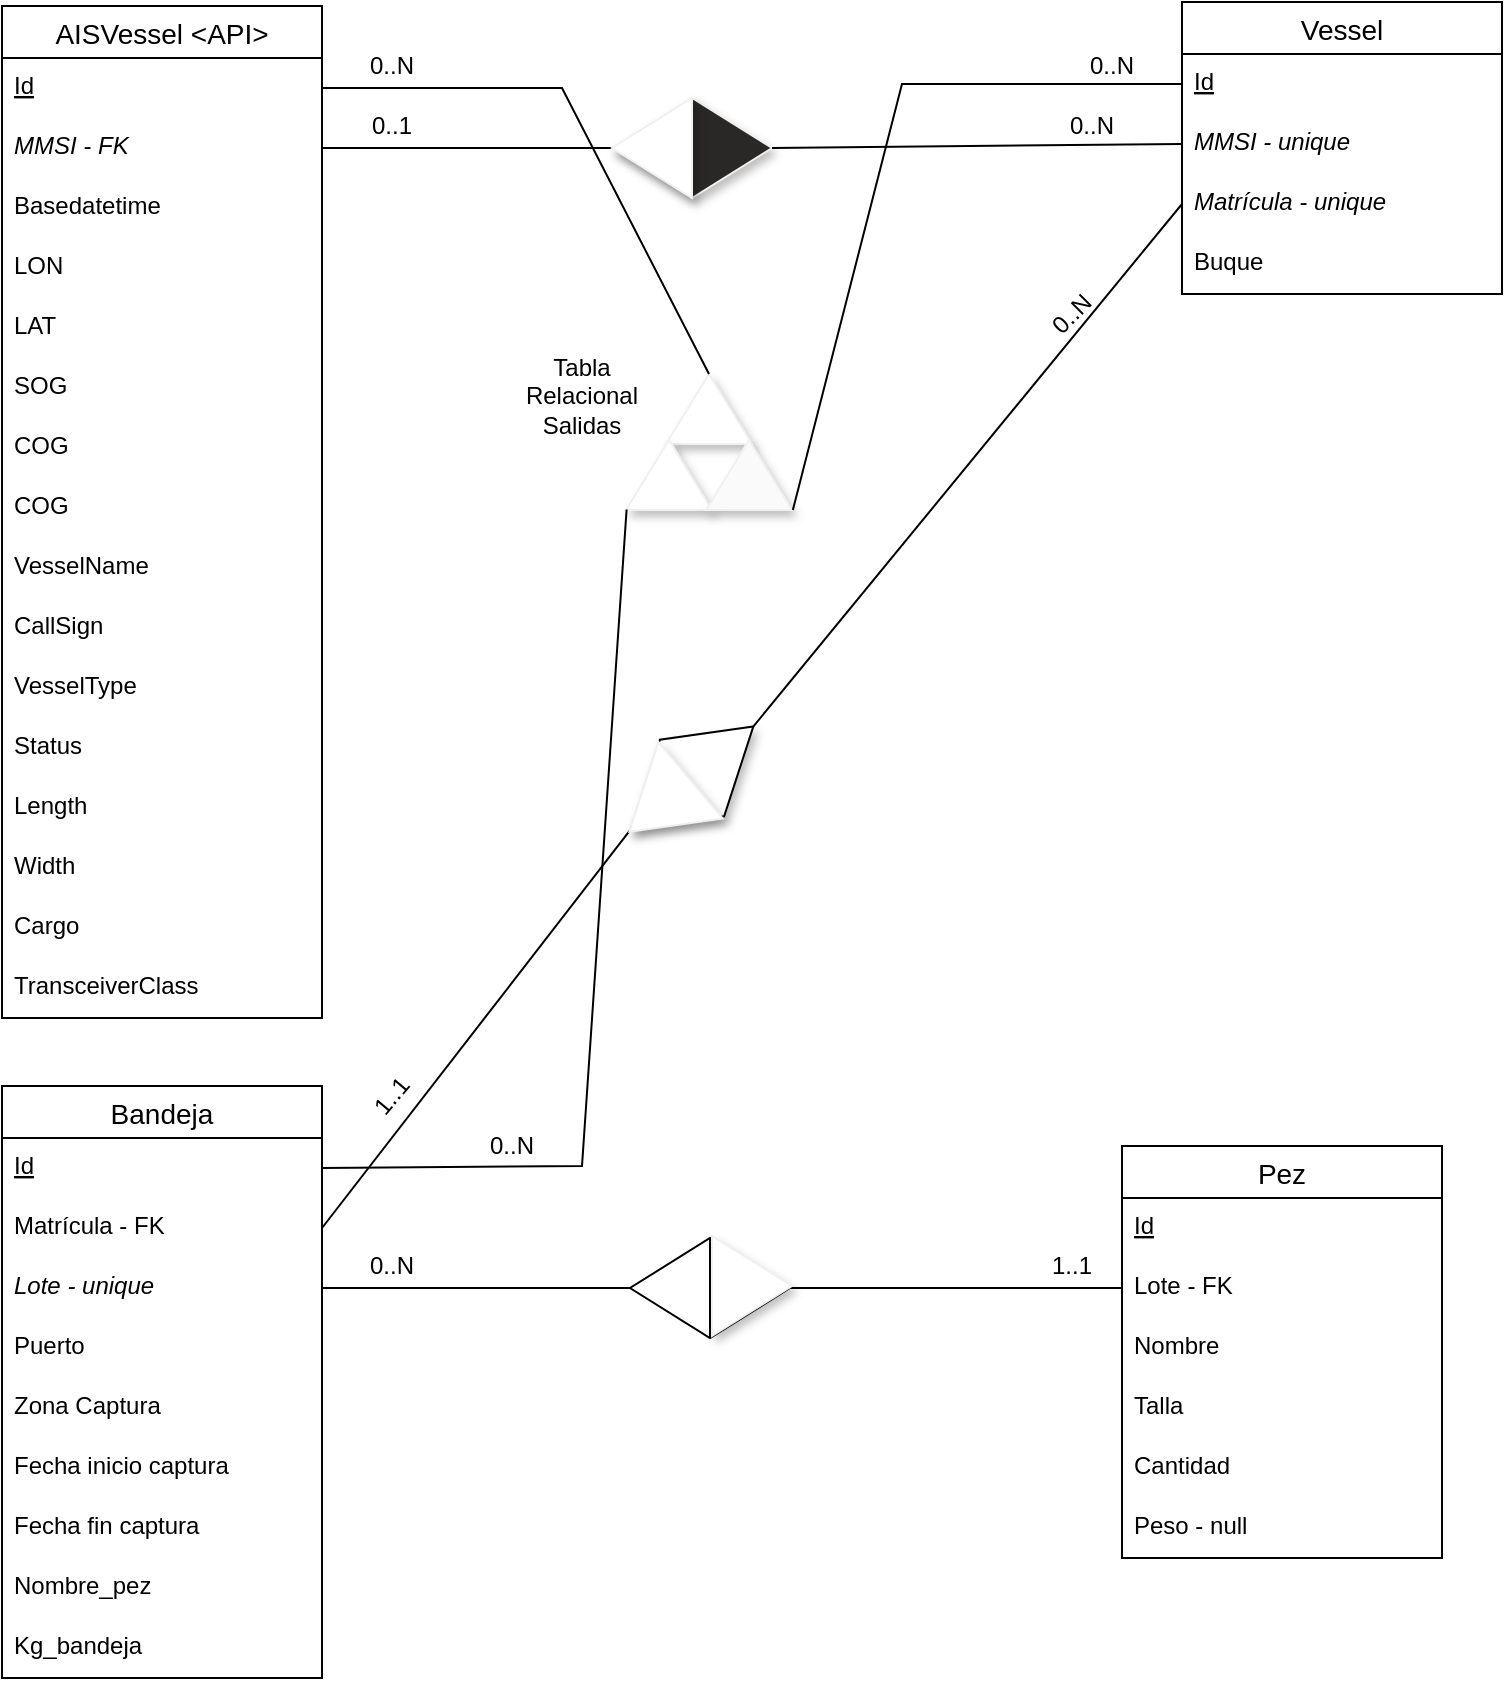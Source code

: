 <mxfile version="17.5.0" type="device"><diagram id="P7UJ9jbZTQs93YlDNHrF" name="Page-1"><mxGraphModel dx="1278" dy="616" grid="1" gridSize="10" guides="1" tooltips="1" connect="1" arrows="1" fold="1" page="1" pageScale="1" pageWidth="827" pageHeight="1169" math="0" shadow="0"><root><mxCell id="0"/><mxCell id="1" parent="0"/><mxCell id="WSeoAHvUvM8KJs6AL-Sv-32" value="" style="rhombus;whiteSpace=wrap;html=1;rotation=50;shadow=1;" parent="1" vertex="1"><mxGeometry x="380" y="396" width="50" height="80" as="geometry"/></mxCell><mxCell id="WSeoAHvUvM8KJs6AL-Sv-37" value="" style="rhombus;whiteSpace=wrap;html=1;rotation=90;fillColor=#2A2727;shadow=1;strokeColor=#F0F0F0;" parent="1" vertex="1"><mxGeometry x="380" y="81" width="50" height="80" as="geometry"/></mxCell><mxCell id="imoSts7ZNsGGumvntlrF-69" value="AISVessel &lt;API&gt;" style="swimlane;fontStyle=0;childLayout=stackLayout;horizontal=1;startSize=26;horizontalStack=0;resizeParent=1;resizeParentMax=0;resizeLast=0;collapsible=1;marginBottom=0;align=center;fontSize=14;" parent="1" vertex="1"><mxGeometry x="60" y="50" width="160" height="506" as="geometry"><mxRectangle x="60" y="60" width="100" height="26" as="alternateBounds"/></mxGeometry></mxCell><mxCell id="imoSts7ZNsGGumvntlrF-70" value="Id" style="text;strokeColor=none;fillColor=none;spacingLeft=4;spacingRight=4;overflow=hidden;rotatable=0;points=[[0,0.5],[1,0.5]];portConstraint=eastwest;fontSize=12;fontStyle=4" parent="imoSts7ZNsGGumvntlrF-69" vertex="1"><mxGeometry y="26" width="160" height="30" as="geometry"/></mxCell><mxCell id="imoSts7ZNsGGumvntlrF-71" value="MMSI - FK" style="text;strokeColor=none;fillColor=none;spacingLeft=4;spacingRight=4;overflow=hidden;rotatable=0;points=[[0,0.5],[1,0.5]];portConstraint=eastwest;fontSize=12;fontStyle=2" parent="imoSts7ZNsGGumvntlrF-69" vertex="1"><mxGeometry y="56" width="160" height="30" as="geometry"/></mxCell><mxCell id="imoSts7ZNsGGumvntlrF-72" value="Basedatetime" style="text;strokeColor=none;fillColor=none;spacingLeft=4;spacingRight=4;overflow=hidden;rotatable=0;points=[[0,0.5],[1,0.5]];portConstraint=eastwest;fontSize=12;" parent="imoSts7ZNsGGumvntlrF-69" vertex="1"><mxGeometry y="86" width="160" height="30" as="geometry"/></mxCell><mxCell id="imoSts7ZNsGGumvntlrF-74" value="LON" style="text;strokeColor=none;fillColor=none;spacingLeft=4;spacingRight=4;overflow=hidden;rotatable=0;points=[[0,0.5],[1,0.5]];portConstraint=eastwest;fontSize=12;" parent="imoSts7ZNsGGumvntlrF-69" vertex="1"><mxGeometry y="116" width="160" height="30" as="geometry"/></mxCell><mxCell id="imoSts7ZNsGGumvntlrF-76" value="LAT" style="text;strokeColor=none;fillColor=none;spacingLeft=4;spacingRight=4;overflow=hidden;rotatable=0;points=[[0,0.5],[1,0.5]];portConstraint=eastwest;fontSize=12;" parent="imoSts7ZNsGGumvntlrF-69" vertex="1"><mxGeometry y="146" width="160" height="30" as="geometry"/></mxCell><mxCell id="imoSts7ZNsGGumvntlrF-75" value="SOG" style="text;strokeColor=none;fillColor=none;spacingLeft=4;spacingRight=4;overflow=hidden;rotatable=0;points=[[0,0.5],[1,0.5]];portConstraint=eastwest;fontSize=12;" parent="imoSts7ZNsGGumvntlrF-69" vertex="1"><mxGeometry y="176" width="160" height="30" as="geometry"/></mxCell><mxCell id="imoSts7ZNsGGumvntlrF-77" value="COG" style="text;strokeColor=none;fillColor=none;spacingLeft=4;spacingRight=4;overflow=hidden;rotatable=0;points=[[0,0.5],[1,0.5]];portConstraint=eastwest;fontSize=12;" parent="imoSts7ZNsGGumvntlrF-69" vertex="1"><mxGeometry y="206" width="160" height="30" as="geometry"/></mxCell><mxCell id="imoSts7ZNsGGumvntlrF-79" value="COG" style="text;strokeColor=none;fillColor=none;spacingLeft=4;spacingRight=4;overflow=hidden;rotatable=0;points=[[0,0.5],[1,0.5]];portConstraint=eastwest;fontSize=12;" parent="imoSts7ZNsGGumvntlrF-69" vertex="1"><mxGeometry y="236" width="160" height="30" as="geometry"/></mxCell><mxCell id="imoSts7ZNsGGumvntlrF-78" value="VesselName" style="text;strokeColor=none;fillColor=none;spacingLeft=4;spacingRight=4;overflow=hidden;rotatable=0;points=[[0,0.5],[1,0.5]];portConstraint=eastwest;fontSize=12;" parent="imoSts7ZNsGGumvntlrF-69" vertex="1"><mxGeometry y="266" width="160" height="30" as="geometry"/></mxCell><mxCell id="imoSts7ZNsGGumvntlrF-81" value="CallSign" style="text;strokeColor=none;fillColor=none;spacingLeft=4;spacingRight=4;overflow=hidden;rotatable=0;points=[[0,0.5],[1,0.5]];portConstraint=eastwest;fontSize=12;" parent="imoSts7ZNsGGumvntlrF-69" vertex="1"><mxGeometry y="296" width="160" height="30" as="geometry"/></mxCell><mxCell id="imoSts7ZNsGGumvntlrF-82" value="VesselType" style="text;strokeColor=none;fillColor=none;spacingLeft=4;spacingRight=4;overflow=hidden;rotatable=0;points=[[0,0.5],[1,0.5]];portConstraint=eastwest;fontSize=12;" parent="imoSts7ZNsGGumvntlrF-69" vertex="1"><mxGeometry y="326" width="160" height="30" as="geometry"/></mxCell><mxCell id="imoSts7ZNsGGumvntlrF-80" value="Status" style="text;strokeColor=none;fillColor=none;spacingLeft=4;spacingRight=4;overflow=hidden;rotatable=0;points=[[0,0.5],[1,0.5]];portConstraint=eastwest;fontSize=12;" parent="imoSts7ZNsGGumvntlrF-69" vertex="1"><mxGeometry y="356" width="160" height="30" as="geometry"/></mxCell><mxCell id="imoSts7ZNsGGumvntlrF-83" value="Length" style="text;strokeColor=none;fillColor=none;spacingLeft=4;spacingRight=4;overflow=hidden;rotatable=0;points=[[0,0.5],[1,0.5]];portConstraint=eastwest;fontSize=12;" parent="imoSts7ZNsGGumvntlrF-69" vertex="1"><mxGeometry y="386" width="160" height="30" as="geometry"/></mxCell><mxCell id="imoSts7ZNsGGumvntlrF-85" value="Width" style="text;strokeColor=none;fillColor=none;spacingLeft=4;spacingRight=4;overflow=hidden;rotatable=0;points=[[0,0.5],[1,0.5]];portConstraint=eastwest;fontSize=12;" parent="imoSts7ZNsGGumvntlrF-69" vertex="1"><mxGeometry y="416" width="160" height="30" as="geometry"/></mxCell><mxCell id="imoSts7ZNsGGumvntlrF-84" value="Cargo" style="text;strokeColor=none;fillColor=none;spacingLeft=4;spacingRight=4;overflow=hidden;rotatable=0;points=[[0,0.5],[1,0.5]];portConstraint=eastwest;fontSize=12;" parent="imoSts7ZNsGGumvntlrF-69" vertex="1"><mxGeometry y="446" width="160" height="30" as="geometry"/></mxCell><mxCell id="imoSts7ZNsGGumvntlrF-87" value="TransceiverClass" style="text;strokeColor=none;fillColor=none;spacingLeft=4;spacingRight=4;overflow=hidden;rotatable=0;points=[[0,0.5],[1,0.5]];portConstraint=eastwest;fontSize=12;" parent="imoSts7ZNsGGumvntlrF-69" vertex="1"><mxGeometry y="476" width="160" height="30" as="geometry"/></mxCell><mxCell id="imoSts7ZNsGGumvntlrF-88" value="Vessel" style="swimlane;fontStyle=0;childLayout=stackLayout;horizontal=1;startSize=26;horizontalStack=0;resizeParent=1;resizeParentMax=0;resizeLast=0;collapsible=1;marginBottom=0;align=center;fontSize=14;" parent="1" vertex="1"><mxGeometry x="650" y="48" width="160" height="146" as="geometry"><mxRectangle x="60" y="60" width="100" height="26" as="alternateBounds"/></mxGeometry></mxCell><mxCell id="imoSts7ZNsGGumvntlrF-105" value="Id" style="text;strokeColor=none;fillColor=none;spacingLeft=4;spacingRight=4;overflow=hidden;rotatable=0;points=[[0,0.5],[1,0.5]];portConstraint=eastwest;fontSize=12;fontStyle=4" parent="imoSts7ZNsGGumvntlrF-88" vertex="1"><mxGeometry y="26" width="160" height="30" as="geometry"/></mxCell><mxCell id="imoSts7ZNsGGumvntlrF-108" value="MMSI - unique " style="text;strokeColor=none;fillColor=none;spacingLeft=4;spacingRight=4;overflow=hidden;rotatable=0;points=[[0,0.5],[1,0.5]];portConstraint=eastwest;fontSize=12;fontStyle=2" parent="imoSts7ZNsGGumvntlrF-88" vertex="1"><mxGeometry y="56" width="160" height="30" as="geometry"/></mxCell><mxCell id="imoSts7ZNsGGumvntlrF-120" value="Matrícula - unique" style="text;strokeColor=none;fillColor=none;spacingLeft=4;spacingRight=4;overflow=hidden;rotatable=0;points=[[0,0.5],[1,0.5]];portConstraint=eastwest;fontSize=12;fontStyle=2" parent="imoSts7ZNsGGumvntlrF-88" vertex="1"><mxGeometry y="86" width="160" height="30" as="geometry"/></mxCell><mxCell id="imoSts7ZNsGGumvntlrF-107" value="Buque" style="text;strokeColor=none;fillColor=none;spacingLeft=4;spacingRight=4;overflow=hidden;rotatable=0;points=[[0,0.5],[1,0.5]];portConstraint=eastwest;fontSize=12;fontStyle=0" parent="imoSts7ZNsGGumvntlrF-88" vertex="1"><mxGeometry y="116" width="160" height="30" as="geometry"/></mxCell><mxCell id="imoSts7ZNsGGumvntlrF-111" value="Bandeja" style="swimlane;fontStyle=0;childLayout=stackLayout;horizontal=1;startSize=26;horizontalStack=0;resizeParent=1;resizeParentMax=0;resizeLast=0;collapsible=1;marginBottom=0;align=center;fontSize=14;" parent="1" vertex="1"><mxGeometry x="60" y="590" width="160" height="296" as="geometry"><mxRectangle x="60" y="60" width="100" height="26" as="alternateBounds"/></mxGeometry></mxCell><mxCell id="imoSts7ZNsGGumvntlrF-112" value="Id" style="text;strokeColor=none;fillColor=none;spacingLeft=4;spacingRight=4;overflow=hidden;rotatable=0;points=[[0,0.5],[1,0.5]];portConstraint=eastwest;fontSize=12;fontStyle=4" parent="imoSts7ZNsGGumvntlrF-111" vertex="1"><mxGeometry y="26" width="160" height="30" as="geometry"/></mxCell><mxCell id="imoSts7ZNsGGumvntlrF-115" value="Matrícula - FK" style="text;strokeColor=none;fillColor=none;spacingLeft=4;spacingRight=4;overflow=hidden;rotatable=0;points=[[0,0.5],[1,0.5]];portConstraint=eastwest;fontSize=12;fontStyle=0" parent="imoSts7ZNsGGumvntlrF-111" vertex="1"><mxGeometry y="56" width="160" height="30" as="geometry"/></mxCell><mxCell id="imoSts7ZNsGGumvntlrF-124" value="Lote - unique" style="text;strokeColor=none;fillColor=none;spacingLeft=4;spacingRight=4;overflow=hidden;rotatable=0;points=[[0,0.5],[1,0.5]];portConstraint=eastwest;fontSize=12;fontStyle=2" parent="imoSts7ZNsGGumvntlrF-111" vertex="1"><mxGeometry y="86" width="160" height="30" as="geometry"/></mxCell><mxCell id="imoSts7ZNsGGumvntlrF-113" value="Puerto" style="text;strokeColor=none;fillColor=none;spacingLeft=4;spacingRight=4;overflow=hidden;rotatable=0;points=[[0,0.5],[1,0.5]];portConstraint=eastwest;fontSize=12;fontStyle=0" parent="imoSts7ZNsGGumvntlrF-111" vertex="1"><mxGeometry y="116" width="160" height="30" as="geometry"/></mxCell><mxCell id="imoSts7ZNsGGumvntlrF-116" value="Zona Captura" style="text;strokeColor=none;fillColor=none;spacingLeft=4;spacingRight=4;overflow=hidden;rotatable=0;points=[[0,0.5],[1,0.5]];portConstraint=eastwest;fontSize=12;fontStyle=0" parent="imoSts7ZNsGGumvntlrF-111" vertex="1"><mxGeometry y="146" width="160" height="30" as="geometry"/></mxCell><mxCell id="imoSts7ZNsGGumvntlrF-117" value="Fecha inicio captura" style="text;strokeColor=none;fillColor=none;spacingLeft=4;spacingRight=4;overflow=hidden;rotatable=0;points=[[0,0.5],[1,0.5]];portConstraint=eastwest;fontSize=12;fontStyle=0" parent="imoSts7ZNsGGumvntlrF-111" vertex="1"><mxGeometry y="176" width="160" height="30" as="geometry"/></mxCell><mxCell id="WSeoAHvUvM8KJs6AL-Sv-4" value="Fecha fin captura" style="text;strokeColor=none;fillColor=none;spacingLeft=4;spacingRight=4;overflow=hidden;rotatable=0;points=[[0,0.5],[1,0.5]];portConstraint=eastwest;fontSize=12;fontStyle=0" parent="imoSts7ZNsGGumvntlrF-111" vertex="1"><mxGeometry y="206" width="160" height="30" as="geometry"/></mxCell><mxCell id="imoSts7ZNsGGumvntlrF-119" value="Nombre_pez" style="text;strokeColor=none;fillColor=none;spacingLeft=4;spacingRight=4;overflow=hidden;rotatable=0;points=[[0,0.5],[1,0.5]];portConstraint=eastwest;fontSize=12;fontStyle=0" parent="imoSts7ZNsGGumvntlrF-111" vertex="1"><mxGeometry y="236" width="160" height="30" as="geometry"/></mxCell><mxCell id="imoSts7ZNsGGumvntlrF-132" value="Kg_bandeja" style="text;strokeColor=none;fillColor=none;spacingLeft=4;spacingRight=4;overflow=hidden;rotatable=0;points=[[0,0.5],[1,0.5]];portConstraint=eastwest;fontSize=12;fontStyle=0" parent="imoSts7ZNsGGumvntlrF-111" vertex="1"><mxGeometry y="266" width="160" height="30" as="geometry"/></mxCell><mxCell id="WSeoAHvUvM8KJs6AL-Sv-2" value="" style="endArrow=none;html=1;rounded=0;exitX=0.5;exitY=0;exitDx=0;exitDy=0;entryX=0;entryY=0.5;entryDx=0;entryDy=0;" parent="1" source="WSeoAHvUvM8KJs6AL-Sv-37" target="imoSts7ZNsGGumvntlrF-108" edge="1"><mxGeometry width="50" height="50" relative="1" as="geometry"><mxPoint x="390" y="420" as="sourcePoint"/><mxPoint x="440" y="370" as="targetPoint"/></mxGeometry></mxCell><mxCell id="WSeoAHvUvM8KJs6AL-Sv-3" value="" style="endArrow=none;html=1;rounded=0;entryX=0;entryY=0.5;entryDx=0;entryDy=0;exitX=0.5;exitY=0;exitDx=0;exitDy=0;startArrow=none;" parent="1" source="WSeoAHvUvM8KJs6AL-Sv-32" target="imoSts7ZNsGGumvntlrF-120" edge="1"><mxGeometry width="50" height="50" relative="1" as="geometry"><mxPoint x="390" y="320" as="sourcePoint"/><mxPoint x="440" y="270" as="targetPoint"/></mxGeometry></mxCell><mxCell id="WSeoAHvUvM8KJs6AL-Sv-5" value="Pez" style="swimlane;fontStyle=0;childLayout=stackLayout;horizontal=1;startSize=26;horizontalStack=0;resizeParent=1;resizeParentMax=0;resizeLast=0;collapsible=1;marginBottom=0;align=center;fontSize=14;" parent="1" vertex="1"><mxGeometry x="620" y="620" width="160" height="206" as="geometry"><mxRectangle x="60" y="60" width="100" height="26" as="alternateBounds"/></mxGeometry></mxCell><mxCell id="WSeoAHvUvM8KJs6AL-Sv-6" value="Id" style="text;strokeColor=none;fillColor=none;spacingLeft=4;spacingRight=4;overflow=hidden;rotatable=0;points=[[0,0.5],[1,0.5]];portConstraint=eastwest;fontSize=12;fontStyle=4" parent="WSeoAHvUvM8KJs6AL-Sv-5" vertex="1"><mxGeometry y="26" width="160" height="30" as="geometry"/></mxCell><mxCell id="WSeoAHvUvM8KJs6AL-Sv-16" value="Lote - FK" style="text;strokeColor=none;fillColor=none;spacingLeft=4;spacingRight=4;overflow=hidden;rotatable=0;points=[[0,0.5],[1,0.5]];portConstraint=eastwest;fontSize=12;fontStyle=0" parent="WSeoAHvUvM8KJs6AL-Sv-5" vertex="1"><mxGeometry y="56" width="160" height="30" as="geometry"/></mxCell><mxCell id="WSeoAHvUvM8KJs6AL-Sv-17" value="Nombre" style="text;strokeColor=none;fillColor=none;spacingLeft=4;spacingRight=4;overflow=hidden;rotatable=0;points=[[0,0.5],[1,0.5]];portConstraint=eastwest;fontSize=12;fontStyle=0" parent="WSeoAHvUvM8KJs6AL-Sv-5" vertex="1"><mxGeometry y="86" width="160" height="30" as="geometry"/></mxCell><mxCell id="WSeoAHvUvM8KJs6AL-Sv-18" value="Talla" style="text;strokeColor=none;fillColor=none;spacingLeft=4;spacingRight=4;overflow=hidden;rotatable=0;points=[[0,0.5],[1,0.5]];portConstraint=eastwest;fontSize=12;fontStyle=0" parent="WSeoAHvUvM8KJs6AL-Sv-5" vertex="1"><mxGeometry y="116" width="160" height="30" as="geometry"/></mxCell><mxCell id="WSeoAHvUvM8KJs6AL-Sv-20" value="Cantidad" style="text;strokeColor=none;fillColor=none;spacingLeft=4;spacingRight=4;overflow=hidden;rotatable=0;points=[[0,0.5],[1,0.5]];portConstraint=eastwest;fontSize=12;fontStyle=0" parent="WSeoAHvUvM8KJs6AL-Sv-5" vertex="1"><mxGeometry y="146" width="160" height="30" as="geometry"/></mxCell><mxCell id="WSeoAHvUvM8KJs6AL-Sv-19" value="Peso - null" style="text;strokeColor=none;fillColor=none;spacingLeft=4;spacingRight=4;overflow=hidden;rotatable=0;points=[[0,0.5],[1,0.5]];portConstraint=eastwest;fontSize=12;fontStyle=0" parent="WSeoAHvUvM8KJs6AL-Sv-5" vertex="1"><mxGeometry y="176" width="160" height="30" as="geometry"/></mxCell><mxCell id="WSeoAHvUvM8KJs6AL-Sv-21" value="" style="endArrow=none;html=1;rounded=0;entryX=0.5;entryY=1;entryDx=0;entryDy=0;exitX=1;exitY=0.5;exitDx=0;exitDy=0;" parent="1" source="imoSts7ZNsGGumvntlrF-124" target="WSeoAHvUvM8KJs6AL-Sv-35" edge="1"><mxGeometry width="50" height="50" relative="1" as="geometry"><mxPoint x="230" y="671" as="sourcePoint"/><mxPoint x="660" y="151" as="targetPoint"/></mxGeometry></mxCell><mxCell id="WSeoAHvUvM8KJs6AL-Sv-34" value="" style="endArrow=none;html=1;rounded=0;entryX=0.5;entryY=1;entryDx=0;entryDy=0;exitX=1;exitY=0.5;exitDx=0;exitDy=0;" parent="1" source="imoSts7ZNsGGumvntlrF-115" target="WSeoAHvUvM8KJs6AL-Sv-32" edge="1"><mxGeometry width="50" height="50" relative="1" as="geometry"><mxPoint x="220" y="661" as="sourcePoint"/><mxPoint x="650" y="141" as="targetPoint"/></mxGeometry></mxCell><mxCell id="WSeoAHvUvM8KJs6AL-Sv-35" value="" style="rhombus;whiteSpace=wrap;html=1;rotation=90;" parent="1" vertex="1"><mxGeometry x="389" y="651" width="50" height="80" as="geometry"/></mxCell><mxCell id="WSeoAHvUvM8KJs6AL-Sv-36" value="" style="endArrow=none;html=1;rounded=0;entryX=0;entryY=0.5;entryDx=0;entryDy=0;exitX=0.5;exitY=0;exitDx=0;exitDy=0;" parent="1" source="WSeoAHvUvM8KJs6AL-Sv-35" target="WSeoAHvUvM8KJs6AL-Sv-16" edge="1"><mxGeometry width="50" height="50" relative="1" as="geometry"><mxPoint x="460" y="690.5" as="sourcePoint"/><mxPoint x="614" y="690.5" as="targetPoint"/></mxGeometry></mxCell><mxCell id="WSeoAHvUvM8KJs6AL-Sv-39" value="" style="endArrow=none;html=1;rounded=0;exitX=1;exitY=0.5;exitDx=0;exitDy=0;entryX=0.5;entryY=1;entryDx=0;entryDy=0;" parent="1" source="imoSts7ZNsGGumvntlrF-71" target="WSeoAHvUvM8KJs6AL-Sv-37" edge="1"><mxGeometry width="50" height="50" relative="1" as="geometry"><mxPoint x="455" y="130" as="sourcePoint"/><mxPoint x="660" y="121" as="targetPoint"/></mxGeometry></mxCell><mxCell id="WSeoAHvUvM8KJs6AL-Sv-42" value="" style="endArrow=none;html=1;rounded=0;entryX=0;entryY=0.5;entryDx=0;entryDy=0;exitX=1;exitY=0.5;exitDx=0;exitDy=0;" parent="1" source="WSeoAHvUvM8KJs6AL-Sv-35" target="WSeoAHvUvM8KJs6AL-Sv-35" edge="1"><mxGeometry width="50" height="50" relative="1" as="geometry"><mxPoint x="400.004" y="429.995" as="sourcePoint"/><mxPoint x="431.07" y="465.151" as="targetPoint"/></mxGeometry></mxCell><mxCell id="WSeoAHvUvM8KJs6AL-Sv-43" value="1..1" style="text;html=1;strokeColor=none;fillColor=none;align=center;verticalAlign=middle;whiteSpace=wrap;rounded=0;shadow=1;rotation=-50;" parent="1" vertex="1"><mxGeometry x="230" y="585" width="50" height="20" as="geometry"/></mxCell><mxCell id="WSeoAHvUvM8KJs6AL-Sv-44" value="0..N" style="text;html=1;strokeColor=none;fillColor=none;align=center;verticalAlign=middle;whiteSpace=wrap;rounded=0;shadow=1;rotation=0;" parent="1" vertex="1"><mxGeometry x="580" y="100" width="50" height="20" as="geometry"/></mxCell><mxCell id="WSeoAHvUvM8KJs6AL-Sv-46" value="0..N" style="text;html=1;strokeColor=none;fillColor=none;align=center;verticalAlign=middle;whiteSpace=wrap;rounded=0;shadow=1;rotation=-45;" parent="1" vertex="1"><mxGeometry x="570" y="194" width="50" height="20" as="geometry"/></mxCell><mxCell id="WSeoAHvUvM8KJs6AL-Sv-47" value="0..N" style="text;html=1;strokeColor=none;fillColor=none;align=center;verticalAlign=middle;whiteSpace=wrap;rounded=0;shadow=1;rotation=0;" parent="1" vertex="1"><mxGeometry x="230" y="670" width="50" height="20" as="geometry"/></mxCell><mxCell id="WSeoAHvUvM8KJs6AL-Sv-48" value="1..1" style="text;html=1;strokeColor=none;fillColor=none;align=center;verticalAlign=middle;whiteSpace=wrap;rounded=0;shadow=1;rotation=0;" parent="1" vertex="1"><mxGeometry x="570" y="670" width="50" height="20" as="geometry"/></mxCell><mxCell id="WSeoAHvUvM8KJs6AL-Sv-55" value="" style="verticalLabelPosition=bottom;verticalAlign=top;html=1;shape=mxgraph.basic.acute_triangle;dx=0.5;shadow=1;strokeColor=#F0F0F0;fillColor=#FFFFFF;rotation=-90;" parent="1" vertex="1"><mxGeometry x="360" y="101" width="50" height="40" as="geometry"/></mxCell><mxCell id="WSeoAHvUvM8KJs6AL-Sv-58" value="0..1" style="text;html=1;strokeColor=none;fillColor=none;align=center;verticalAlign=middle;whiteSpace=wrap;rounded=0;shadow=1;rotation=0;" parent="1" vertex="1"><mxGeometry x="230" y="100" width="50" height="20" as="geometry"/></mxCell><mxCell id="WSeoAHvUvM8KJs6AL-Sv-60" value="" style="verticalLabelPosition=bottom;verticalAlign=top;html=1;shape=mxgraph.basic.acute_triangle;dx=0.5;shadow=1;strokeColor=#F0F0F0;fillColor=#FFFFFF;rotation=-130;" parent="1" vertex="1"><mxGeometry x="364" y="430" width="50" height="40" as="geometry"/></mxCell><mxCell id="WSeoAHvUvM8KJs6AL-Sv-61" value="" style="verticalLabelPosition=bottom;verticalAlign=top;html=1;shape=mxgraph.basic.acute_triangle;dx=0.5;shadow=1;strokeColor=#F0F0F0;fillColor=#FFFFFF;rotation=90;" parent="1" vertex="1"><mxGeometry x="410" y="670" width="50" height="40" as="geometry"/></mxCell><mxCell id="WSeoAHvUvM8KJs6AL-Sv-70" value="" style="triangle;whiteSpace=wrap;html=1;shadow=1;strokeColor=#F0F0F0;fillColor=#FFFFFF;rotation=-90;" parent="1" vertex="1"><mxGeometry x="396" y="230" width="35" height="43" as="geometry"/></mxCell><mxCell id="WSeoAHvUvM8KJs6AL-Sv-71" value="" style="triangle;whiteSpace=wrap;html=1;shadow=1;strokeColor=#F0F0F0;fillColor=#FFFFFF;rotation=-90;" parent="1" vertex="1"><mxGeometry x="376" y="263" width="35" height="43" as="geometry"/></mxCell><mxCell id="WSeoAHvUvM8KJs6AL-Sv-72" value="" style="triangle;whiteSpace=wrap;html=1;shadow=1;strokeColor=#F0F0F0;fillColor=#FAFAFA;rotation=-90;" parent="1" vertex="1"><mxGeometry x="416" y="263" width="35" height="43" as="geometry"/></mxCell><mxCell id="WSeoAHvUvM8KJs6AL-Sv-75" value="" style="endArrow=none;html=1;rounded=0;exitX=1;exitY=0.5;exitDx=0;exitDy=0;entryX=1;entryY=0.5;entryDx=0;entryDy=0;" parent="1" source="WSeoAHvUvM8KJs6AL-Sv-70" target="imoSts7ZNsGGumvntlrF-70" edge="1"><mxGeometry width="50" height="50" relative="1" as="geometry"><mxPoint x="780" y="380" as="sourcePoint"/><mxPoint x="830" y="330" as="targetPoint"/><Array as="points"><mxPoint x="340" y="91"/></Array></mxGeometry></mxCell><mxCell id="WSeoAHvUvM8KJs6AL-Sv-76" value="" style="endArrow=none;html=1;rounded=0;entryX=0;entryY=0.5;entryDx=0;entryDy=0;exitX=0;exitY=1.01;exitDx=0;exitDy=0;exitPerimeter=0;" parent="1" source="WSeoAHvUvM8KJs6AL-Sv-72" target="imoSts7ZNsGGumvntlrF-105" edge="1"><mxGeometry width="50" height="50" relative="1" as="geometry"><mxPoint x="460" y="300" as="sourcePoint"/><mxPoint x="230.0" y="101" as="targetPoint"/><Array as="points"><mxPoint x="510" y="89"/></Array></mxGeometry></mxCell><mxCell id="WSeoAHvUvM8KJs6AL-Sv-77" value="" style="endArrow=none;html=1;rounded=0;entryX=1;entryY=0.5;entryDx=0;entryDy=0;exitX=0.007;exitY=0.007;exitDx=0;exitDy=0;exitPerimeter=0;" parent="1" source="WSeoAHvUvM8KJs6AL-Sv-71" target="imoSts7ZNsGGumvntlrF-112" edge="1"><mxGeometry width="50" height="50" relative="1" as="geometry"><mxPoint x="370" y="310" as="sourcePoint"/><mxPoint x="660" y="99" as="targetPoint"/><Array as="points"><mxPoint x="350" y="630"/></Array></mxGeometry></mxCell><mxCell id="WSeoAHvUvM8KJs6AL-Sv-78" value="Tabla&lt;br&gt;Relacional Salidas" style="text;html=1;strokeColor=none;fillColor=none;align=center;verticalAlign=middle;whiteSpace=wrap;rounded=0;shadow=1;" parent="1" vertex="1"><mxGeometry x="320" y="230" width="60" height="30" as="geometry"/></mxCell><mxCell id="WSeoAHvUvM8KJs6AL-Sv-79" value="0..N" style="text;html=1;strokeColor=none;fillColor=none;align=center;verticalAlign=middle;whiteSpace=wrap;rounded=0;shadow=1;rotation=0;" parent="1" vertex="1"><mxGeometry x="230" y="70" width="50" height="20" as="geometry"/></mxCell><mxCell id="WSeoAHvUvM8KJs6AL-Sv-80" value="0..N" style="text;html=1;strokeColor=none;fillColor=none;align=center;verticalAlign=middle;whiteSpace=wrap;rounded=0;shadow=1;rotation=0;" parent="1" vertex="1"><mxGeometry x="590" y="70" width="50" height="20" as="geometry"/></mxCell><mxCell id="WSeoAHvUvM8KJs6AL-Sv-81" value="0..N" style="text;html=1;strokeColor=none;fillColor=none;align=center;verticalAlign=middle;whiteSpace=wrap;rounded=0;shadow=1;rotation=0;" parent="1" vertex="1"><mxGeometry x="290" y="610" width="50" height="20" as="geometry"/></mxCell></root></mxGraphModel></diagram></mxfile>